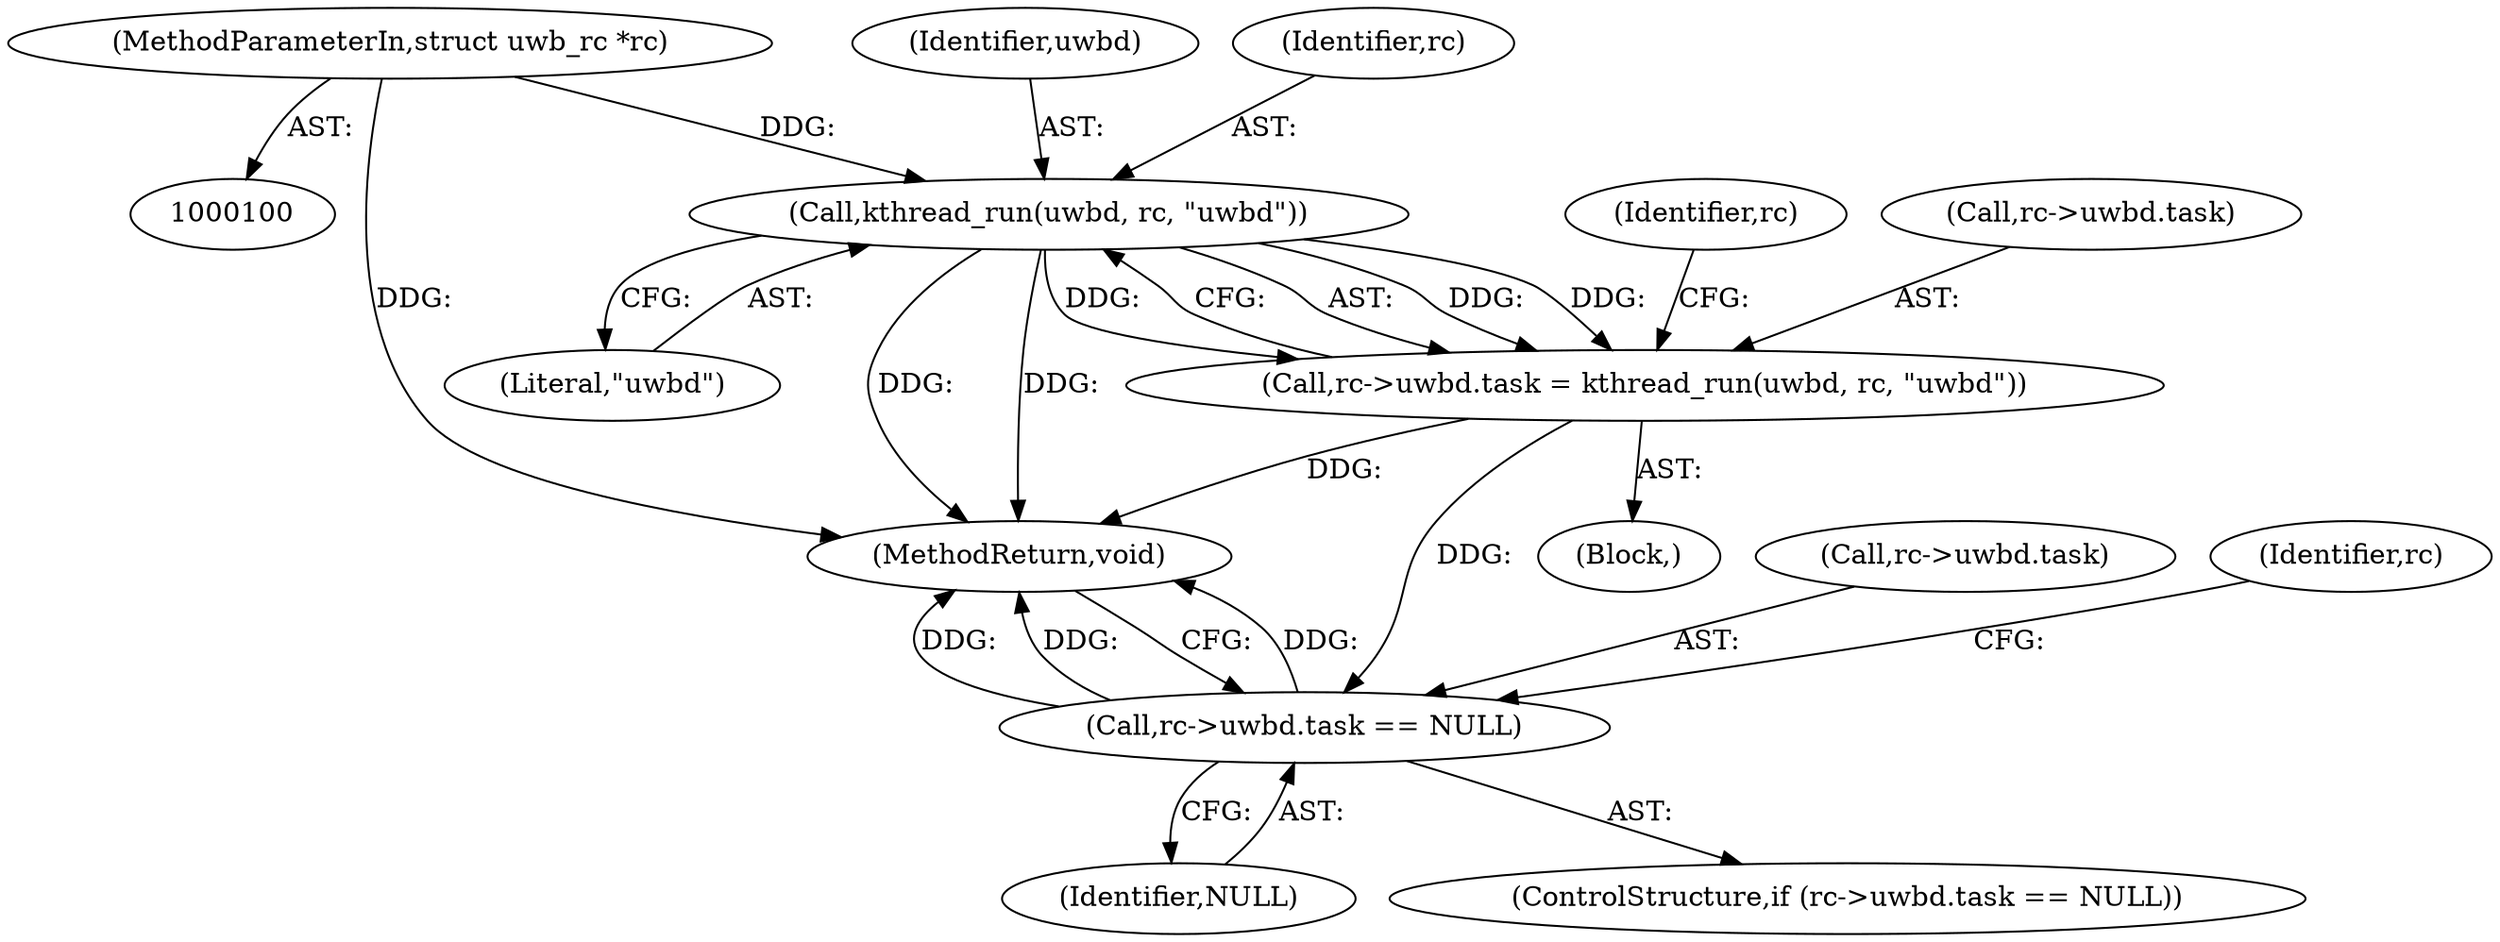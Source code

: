 digraph "1_linux_bbf26183b7a6236ba602f4d6a2f7cade35bba043@API" {
"1000109" [label="(Call,kthread_run(uwbd, rc, \"uwbd\"))"];
"1000101" [label="(MethodParameterIn,struct uwb_rc *rc)"];
"1000103" [label="(Call,rc->uwbd.task = kthread_run(uwbd, rc, \"uwbd\"))"];
"1000114" [label="(Call,rc->uwbd.task == NULL)"];
"1000120" [label="(Identifier,NULL)"];
"1000110" [label="(Identifier,uwbd)"];
"1000115" [label="(Call,rc->uwbd.task)"];
"1000112" [label="(Literal,\"uwbd\")"];
"1000109" [label="(Call,kthread_run(uwbd, rc, \"uwbd\"))"];
"1000111" [label="(Identifier,rc)"];
"1000103" [label="(Call,rc->uwbd.task = kthread_run(uwbd, rc, \"uwbd\"))"];
"1000117" [label="(Identifier,rc)"];
"1000125" [label="(Identifier,rc)"];
"1000102" [label="(Block,)"];
"1000113" [label="(ControlStructure,if (rc->uwbd.task == NULL))"];
"1000104" [label="(Call,rc->uwbd.task)"];
"1000135" [label="(MethodReturn,void)"];
"1000101" [label="(MethodParameterIn,struct uwb_rc *rc)"];
"1000114" [label="(Call,rc->uwbd.task == NULL)"];
"1000109" -> "1000103"  [label="AST: "];
"1000109" -> "1000112"  [label="CFG: "];
"1000110" -> "1000109"  [label="AST: "];
"1000111" -> "1000109"  [label="AST: "];
"1000112" -> "1000109"  [label="AST: "];
"1000103" -> "1000109"  [label="CFG: "];
"1000109" -> "1000135"  [label="DDG: "];
"1000109" -> "1000135"  [label="DDG: "];
"1000109" -> "1000103"  [label="DDG: "];
"1000109" -> "1000103"  [label="DDG: "];
"1000109" -> "1000103"  [label="DDG: "];
"1000101" -> "1000109"  [label="DDG: "];
"1000101" -> "1000100"  [label="AST: "];
"1000101" -> "1000135"  [label="DDG: "];
"1000103" -> "1000102"  [label="AST: "];
"1000104" -> "1000103"  [label="AST: "];
"1000117" -> "1000103"  [label="CFG: "];
"1000103" -> "1000135"  [label="DDG: "];
"1000103" -> "1000114"  [label="DDG: "];
"1000114" -> "1000113"  [label="AST: "];
"1000114" -> "1000120"  [label="CFG: "];
"1000115" -> "1000114"  [label="AST: "];
"1000120" -> "1000114"  [label="AST: "];
"1000125" -> "1000114"  [label="CFG: "];
"1000135" -> "1000114"  [label="CFG: "];
"1000114" -> "1000135"  [label="DDG: "];
"1000114" -> "1000135"  [label="DDG: "];
"1000114" -> "1000135"  [label="DDG: "];
}
